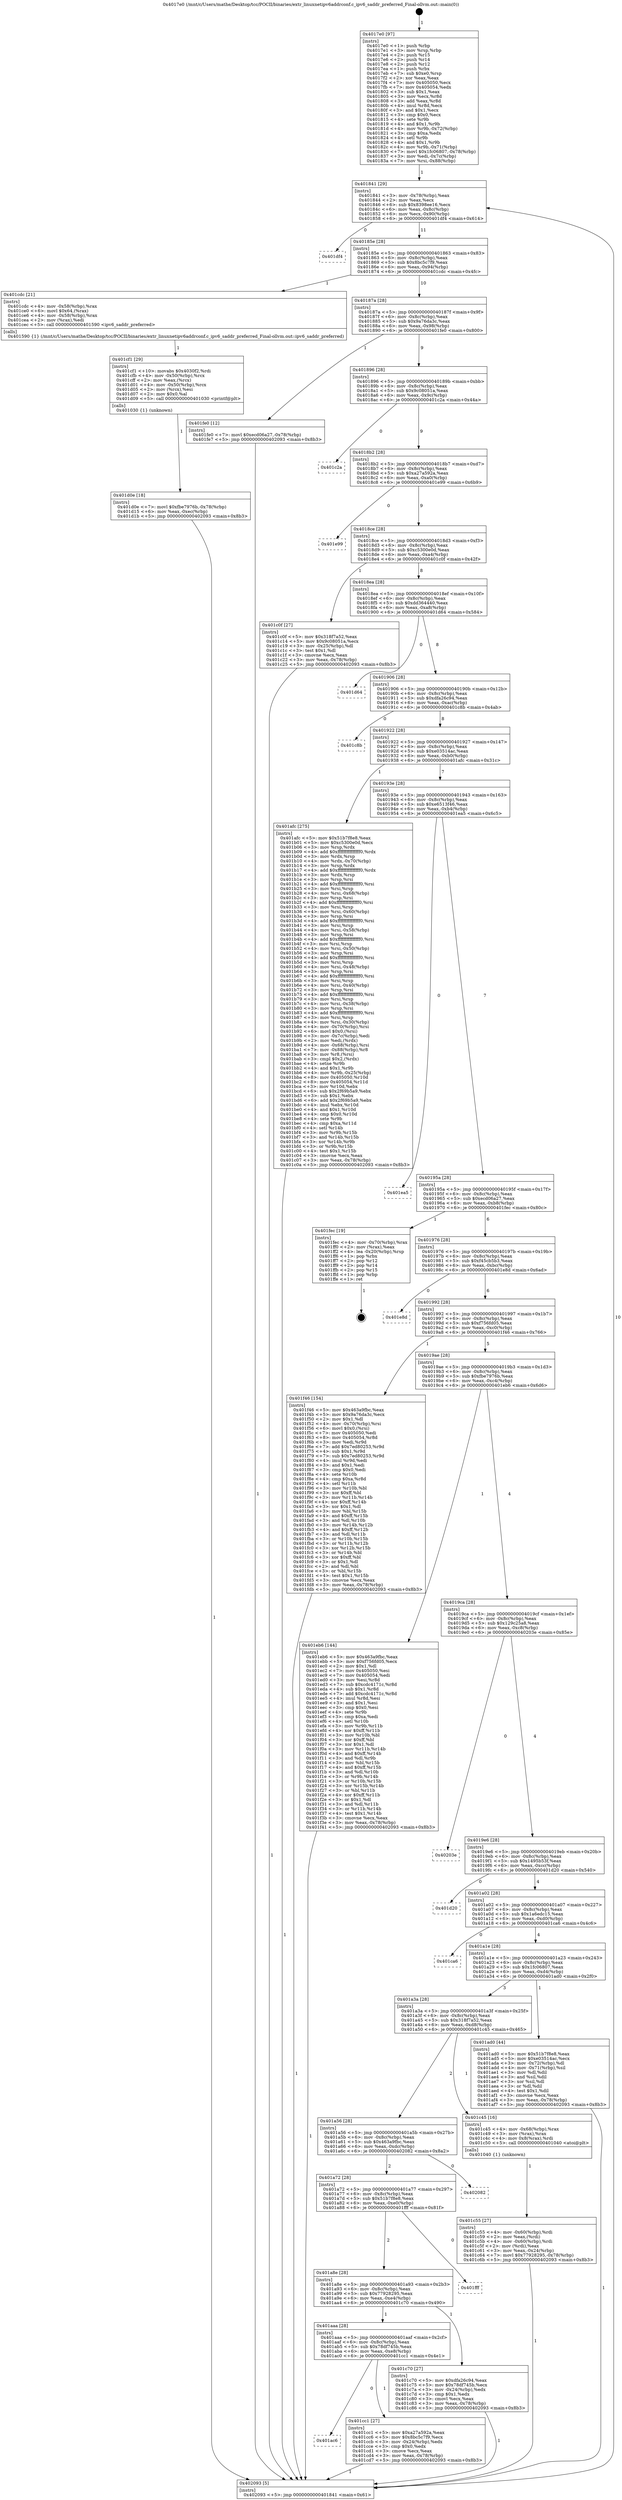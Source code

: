 digraph "0x4017e0" {
  label = "0x4017e0 (/mnt/c/Users/mathe/Desktop/tcc/POCII/binaries/extr_linuxnetipv6addrconf.c_ipv6_saddr_preferred_Final-ollvm.out::main(0))"
  labelloc = "t"
  node[shape=record]

  Entry [label="",width=0.3,height=0.3,shape=circle,fillcolor=black,style=filled]
  "0x401841" [label="{
     0x401841 [29]\l
     | [instrs]\l
     &nbsp;&nbsp;0x401841 \<+3\>: mov -0x78(%rbp),%eax\l
     &nbsp;&nbsp;0x401844 \<+2\>: mov %eax,%ecx\l
     &nbsp;&nbsp;0x401846 \<+6\>: sub $0x8398ee16,%ecx\l
     &nbsp;&nbsp;0x40184c \<+6\>: mov %eax,-0x8c(%rbp)\l
     &nbsp;&nbsp;0x401852 \<+6\>: mov %ecx,-0x90(%rbp)\l
     &nbsp;&nbsp;0x401858 \<+6\>: je 0000000000401df4 \<main+0x614\>\l
  }"]
  "0x401df4" [label="{
     0x401df4\l
  }", style=dashed]
  "0x40185e" [label="{
     0x40185e [28]\l
     | [instrs]\l
     &nbsp;&nbsp;0x40185e \<+5\>: jmp 0000000000401863 \<main+0x83\>\l
     &nbsp;&nbsp;0x401863 \<+6\>: mov -0x8c(%rbp),%eax\l
     &nbsp;&nbsp;0x401869 \<+5\>: sub $0x8bc5c7f9,%eax\l
     &nbsp;&nbsp;0x40186e \<+6\>: mov %eax,-0x94(%rbp)\l
     &nbsp;&nbsp;0x401874 \<+6\>: je 0000000000401cdc \<main+0x4fc\>\l
  }"]
  Exit [label="",width=0.3,height=0.3,shape=circle,fillcolor=black,style=filled,peripheries=2]
  "0x401cdc" [label="{
     0x401cdc [21]\l
     | [instrs]\l
     &nbsp;&nbsp;0x401cdc \<+4\>: mov -0x58(%rbp),%rax\l
     &nbsp;&nbsp;0x401ce0 \<+6\>: movl $0x64,(%rax)\l
     &nbsp;&nbsp;0x401ce6 \<+4\>: mov -0x58(%rbp),%rax\l
     &nbsp;&nbsp;0x401cea \<+2\>: mov (%rax),%edi\l
     &nbsp;&nbsp;0x401cec \<+5\>: call 0000000000401590 \<ipv6_saddr_preferred\>\l
     | [calls]\l
     &nbsp;&nbsp;0x401590 \{1\} (/mnt/c/Users/mathe/Desktop/tcc/POCII/binaries/extr_linuxnetipv6addrconf.c_ipv6_saddr_preferred_Final-ollvm.out::ipv6_saddr_preferred)\l
  }"]
  "0x40187a" [label="{
     0x40187a [28]\l
     | [instrs]\l
     &nbsp;&nbsp;0x40187a \<+5\>: jmp 000000000040187f \<main+0x9f\>\l
     &nbsp;&nbsp;0x40187f \<+6\>: mov -0x8c(%rbp),%eax\l
     &nbsp;&nbsp;0x401885 \<+5\>: sub $0x9a76da3c,%eax\l
     &nbsp;&nbsp;0x40188a \<+6\>: mov %eax,-0x98(%rbp)\l
     &nbsp;&nbsp;0x401890 \<+6\>: je 0000000000401fe0 \<main+0x800\>\l
  }"]
  "0x401d0e" [label="{
     0x401d0e [18]\l
     | [instrs]\l
     &nbsp;&nbsp;0x401d0e \<+7\>: movl $0xfbe7976b,-0x78(%rbp)\l
     &nbsp;&nbsp;0x401d15 \<+6\>: mov %eax,-0xec(%rbp)\l
     &nbsp;&nbsp;0x401d1b \<+5\>: jmp 0000000000402093 \<main+0x8b3\>\l
  }"]
  "0x401fe0" [label="{
     0x401fe0 [12]\l
     | [instrs]\l
     &nbsp;&nbsp;0x401fe0 \<+7\>: movl $0xecd06a27,-0x78(%rbp)\l
     &nbsp;&nbsp;0x401fe7 \<+5\>: jmp 0000000000402093 \<main+0x8b3\>\l
  }"]
  "0x401896" [label="{
     0x401896 [28]\l
     | [instrs]\l
     &nbsp;&nbsp;0x401896 \<+5\>: jmp 000000000040189b \<main+0xbb\>\l
     &nbsp;&nbsp;0x40189b \<+6\>: mov -0x8c(%rbp),%eax\l
     &nbsp;&nbsp;0x4018a1 \<+5\>: sub $0x9c08051a,%eax\l
     &nbsp;&nbsp;0x4018a6 \<+6\>: mov %eax,-0x9c(%rbp)\l
     &nbsp;&nbsp;0x4018ac \<+6\>: je 0000000000401c2a \<main+0x44a\>\l
  }"]
  "0x401cf1" [label="{
     0x401cf1 [29]\l
     | [instrs]\l
     &nbsp;&nbsp;0x401cf1 \<+10\>: movabs $0x4030f2,%rdi\l
     &nbsp;&nbsp;0x401cfb \<+4\>: mov -0x50(%rbp),%rcx\l
     &nbsp;&nbsp;0x401cff \<+2\>: mov %eax,(%rcx)\l
     &nbsp;&nbsp;0x401d01 \<+4\>: mov -0x50(%rbp),%rcx\l
     &nbsp;&nbsp;0x401d05 \<+2\>: mov (%rcx),%esi\l
     &nbsp;&nbsp;0x401d07 \<+2\>: mov $0x0,%al\l
     &nbsp;&nbsp;0x401d09 \<+5\>: call 0000000000401030 \<printf@plt\>\l
     | [calls]\l
     &nbsp;&nbsp;0x401030 \{1\} (unknown)\l
  }"]
  "0x401c2a" [label="{
     0x401c2a\l
  }", style=dashed]
  "0x4018b2" [label="{
     0x4018b2 [28]\l
     | [instrs]\l
     &nbsp;&nbsp;0x4018b2 \<+5\>: jmp 00000000004018b7 \<main+0xd7\>\l
     &nbsp;&nbsp;0x4018b7 \<+6\>: mov -0x8c(%rbp),%eax\l
     &nbsp;&nbsp;0x4018bd \<+5\>: sub $0xa27a592a,%eax\l
     &nbsp;&nbsp;0x4018c2 \<+6\>: mov %eax,-0xa0(%rbp)\l
     &nbsp;&nbsp;0x4018c8 \<+6\>: je 0000000000401e99 \<main+0x6b9\>\l
  }"]
  "0x401ac6" [label="{
     0x401ac6\l
  }", style=dashed]
  "0x401e99" [label="{
     0x401e99\l
  }", style=dashed]
  "0x4018ce" [label="{
     0x4018ce [28]\l
     | [instrs]\l
     &nbsp;&nbsp;0x4018ce \<+5\>: jmp 00000000004018d3 \<main+0xf3\>\l
     &nbsp;&nbsp;0x4018d3 \<+6\>: mov -0x8c(%rbp),%eax\l
     &nbsp;&nbsp;0x4018d9 \<+5\>: sub $0xc5300e0d,%eax\l
     &nbsp;&nbsp;0x4018de \<+6\>: mov %eax,-0xa4(%rbp)\l
     &nbsp;&nbsp;0x4018e4 \<+6\>: je 0000000000401c0f \<main+0x42f\>\l
  }"]
  "0x401cc1" [label="{
     0x401cc1 [27]\l
     | [instrs]\l
     &nbsp;&nbsp;0x401cc1 \<+5\>: mov $0xa27a592a,%eax\l
     &nbsp;&nbsp;0x401cc6 \<+5\>: mov $0x8bc5c7f9,%ecx\l
     &nbsp;&nbsp;0x401ccb \<+3\>: mov -0x24(%rbp),%edx\l
     &nbsp;&nbsp;0x401cce \<+3\>: cmp $0x0,%edx\l
     &nbsp;&nbsp;0x401cd1 \<+3\>: cmove %ecx,%eax\l
     &nbsp;&nbsp;0x401cd4 \<+3\>: mov %eax,-0x78(%rbp)\l
     &nbsp;&nbsp;0x401cd7 \<+5\>: jmp 0000000000402093 \<main+0x8b3\>\l
  }"]
  "0x401c0f" [label="{
     0x401c0f [27]\l
     | [instrs]\l
     &nbsp;&nbsp;0x401c0f \<+5\>: mov $0x318f7a52,%eax\l
     &nbsp;&nbsp;0x401c14 \<+5\>: mov $0x9c08051a,%ecx\l
     &nbsp;&nbsp;0x401c19 \<+3\>: mov -0x25(%rbp),%dl\l
     &nbsp;&nbsp;0x401c1c \<+3\>: test $0x1,%dl\l
     &nbsp;&nbsp;0x401c1f \<+3\>: cmovne %ecx,%eax\l
     &nbsp;&nbsp;0x401c22 \<+3\>: mov %eax,-0x78(%rbp)\l
     &nbsp;&nbsp;0x401c25 \<+5\>: jmp 0000000000402093 \<main+0x8b3\>\l
  }"]
  "0x4018ea" [label="{
     0x4018ea [28]\l
     | [instrs]\l
     &nbsp;&nbsp;0x4018ea \<+5\>: jmp 00000000004018ef \<main+0x10f\>\l
     &nbsp;&nbsp;0x4018ef \<+6\>: mov -0x8c(%rbp),%eax\l
     &nbsp;&nbsp;0x4018f5 \<+5\>: sub $0xdd364440,%eax\l
     &nbsp;&nbsp;0x4018fa \<+6\>: mov %eax,-0xa8(%rbp)\l
     &nbsp;&nbsp;0x401900 \<+6\>: je 0000000000401d64 \<main+0x584\>\l
  }"]
  "0x401aaa" [label="{
     0x401aaa [28]\l
     | [instrs]\l
     &nbsp;&nbsp;0x401aaa \<+5\>: jmp 0000000000401aaf \<main+0x2cf\>\l
     &nbsp;&nbsp;0x401aaf \<+6\>: mov -0x8c(%rbp),%eax\l
     &nbsp;&nbsp;0x401ab5 \<+5\>: sub $0x78df745b,%eax\l
     &nbsp;&nbsp;0x401aba \<+6\>: mov %eax,-0xe8(%rbp)\l
     &nbsp;&nbsp;0x401ac0 \<+6\>: je 0000000000401cc1 \<main+0x4e1\>\l
  }"]
  "0x401d64" [label="{
     0x401d64\l
  }", style=dashed]
  "0x401906" [label="{
     0x401906 [28]\l
     | [instrs]\l
     &nbsp;&nbsp;0x401906 \<+5\>: jmp 000000000040190b \<main+0x12b\>\l
     &nbsp;&nbsp;0x40190b \<+6\>: mov -0x8c(%rbp),%eax\l
     &nbsp;&nbsp;0x401911 \<+5\>: sub $0xdfa26c94,%eax\l
     &nbsp;&nbsp;0x401916 \<+6\>: mov %eax,-0xac(%rbp)\l
     &nbsp;&nbsp;0x40191c \<+6\>: je 0000000000401c8b \<main+0x4ab\>\l
  }"]
  "0x401c70" [label="{
     0x401c70 [27]\l
     | [instrs]\l
     &nbsp;&nbsp;0x401c70 \<+5\>: mov $0xdfa26c94,%eax\l
     &nbsp;&nbsp;0x401c75 \<+5\>: mov $0x78df745b,%ecx\l
     &nbsp;&nbsp;0x401c7a \<+3\>: mov -0x24(%rbp),%edx\l
     &nbsp;&nbsp;0x401c7d \<+3\>: cmp $0x1,%edx\l
     &nbsp;&nbsp;0x401c80 \<+3\>: cmovl %ecx,%eax\l
     &nbsp;&nbsp;0x401c83 \<+3\>: mov %eax,-0x78(%rbp)\l
     &nbsp;&nbsp;0x401c86 \<+5\>: jmp 0000000000402093 \<main+0x8b3\>\l
  }"]
  "0x401c8b" [label="{
     0x401c8b\l
  }", style=dashed]
  "0x401922" [label="{
     0x401922 [28]\l
     | [instrs]\l
     &nbsp;&nbsp;0x401922 \<+5\>: jmp 0000000000401927 \<main+0x147\>\l
     &nbsp;&nbsp;0x401927 \<+6\>: mov -0x8c(%rbp),%eax\l
     &nbsp;&nbsp;0x40192d \<+5\>: sub $0xe03514ac,%eax\l
     &nbsp;&nbsp;0x401932 \<+6\>: mov %eax,-0xb0(%rbp)\l
     &nbsp;&nbsp;0x401938 \<+6\>: je 0000000000401afc \<main+0x31c\>\l
  }"]
  "0x401a8e" [label="{
     0x401a8e [28]\l
     | [instrs]\l
     &nbsp;&nbsp;0x401a8e \<+5\>: jmp 0000000000401a93 \<main+0x2b3\>\l
     &nbsp;&nbsp;0x401a93 \<+6\>: mov -0x8c(%rbp),%eax\l
     &nbsp;&nbsp;0x401a99 \<+5\>: sub $0x77928295,%eax\l
     &nbsp;&nbsp;0x401a9e \<+6\>: mov %eax,-0xe4(%rbp)\l
     &nbsp;&nbsp;0x401aa4 \<+6\>: je 0000000000401c70 \<main+0x490\>\l
  }"]
  "0x401afc" [label="{
     0x401afc [275]\l
     | [instrs]\l
     &nbsp;&nbsp;0x401afc \<+5\>: mov $0x51b7f8e8,%eax\l
     &nbsp;&nbsp;0x401b01 \<+5\>: mov $0xc5300e0d,%ecx\l
     &nbsp;&nbsp;0x401b06 \<+3\>: mov %rsp,%rdx\l
     &nbsp;&nbsp;0x401b09 \<+4\>: add $0xfffffffffffffff0,%rdx\l
     &nbsp;&nbsp;0x401b0d \<+3\>: mov %rdx,%rsp\l
     &nbsp;&nbsp;0x401b10 \<+4\>: mov %rdx,-0x70(%rbp)\l
     &nbsp;&nbsp;0x401b14 \<+3\>: mov %rsp,%rdx\l
     &nbsp;&nbsp;0x401b17 \<+4\>: add $0xfffffffffffffff0,%rdx\l
     &nbsp;&nbsp;0x401b1b \<+3\>: mov %rdx,%rsp\l
     &nbsp;&nbsp;0x401b1e \<+3\>: mov %rsp,%rsi\l
     &nbsp;&nbsp;0x401b21 \<+4\>: add $0xfffffffffffffff0,%rsi\l
     &nbsp;&nbsp;0x401b25 \<+3\>: mov %rsi,%rsp\l
     &nbsp;&nbsp;0x401b28 \<+4\>: mov %rsi,-0x68(%rbp)\l
     &nbsp;&nbsp;0x401b2c \<+3\>: mov %rsp,%rsi\l
     &nbsp;&nbsp;0x401b2f \<+4\>: add $0xfffffffffffffff0,%rsi\l
     &nbsp;&nbsp;0x401b33 \<+3\>: mov %rsi,%rsp\l
     &nbsp;&nbsp;0x401b36 \<+4\>: mov %rsi,-0x60(%rbp)\l
     &nbsp;&nbsp;0x401b3a \<+3\>: mov %rsp,%rsi\l
     &nbsp;&nbsp;0x401b3d \<+4\>: add $0xfffffffffffffff0,%rsi\l
     &nbsp;&nbsp;0x401b41 \<+3\>: mov %rsi,%rsp\l
     &nbsp;&nbsp;0x401b44 \<+4\>: mov %rsi,-0x58(%rbp)\l
     &nbsp;&nbsp;0x401b48 \<+3\>: mov %rsp,%rsi\l
     &nbsp;&nbsp;0x401b4b \<+4\>: add $0xfffffffffffffff0,%rsi\l
     &nbsp;&nbsp;0x401b4f \<+3\>: mov %rsi,%rsp\l
     &nbsp;&nbsp;0x401b52 \<+4\>: mov %rsi,-0x50(%rbp)\l
     &nbsp;&nbsp;0x401b56 \<+3\>: mov %rsp,%rsi\l
     &nbsp;&nbsp;0x401b59 \<+4\>: add $0xfffffffffffffff0,%rsi\l
     &nbsp;&nbsp;0x401b5d \<+3\>: mov %rsi,%rsp\l
     &nbsp;&nbsp;0x401b60 \<+4\>: mov %rsi,-0x48(%rbp)\l
     &nbsp;&nbsp;0x401b64 \<+3\>: mov %rsp,%rsi\l
     &nbsp;&nbsp;0x401b67 \<+4\>: add $0xfffffffffffffff0,%rsi\l
     &nbsp;&nbsp;0x401b6b \<+3\>: mov %rsi,%rsp\l
     &nbsp;&nbsp;0x401b6e \<+4\>: mov %rsi,-0x40(%rbp)\l
     &nbsp;&nbsp;0x401b72 \<+3\>: mov %rsp,%rsi\l
     &nbsp;&nbsp;0x401b75 \<+4\>: add $0xfffffffffffffff0,%rsi\l
     &nbsp;&nbsp;0x401b79 \<+3\>: mov %rsi,%rsp\l
     &nbsp;&nbsp;0x401b7c \<+4\>: mov %rsi,-0x38(%rbp)\l
     &nbsp;&nbsp;0x401b80 \<+3\>: mov %rsp,%rsi\l
     &nbsp;&nbsp;0x401b83 \<+4\>: add $0xfffffffffffffff0,%rsi\l
     &nbsp;&nbsp;0x401b87 \<+3\>: mov %rsi,%rsp\l
     &nbsp;&nbsp;0x401b8a \<+4\>: mov %rsi,-0x30(%rbp)\l
     &nbsp;&nbsp;0x401b8e \<+4\>: mov -0x70(%rbp),%rsi\l
     &nbsp;&nbsp;0x401b92 \<+6\>: movl $0x0,(%rsi)\l
     &nbsp;&nbsp;0x401b98 \<+3\>: mov -0x7c(%rbp),%edi\l
     &nbsp;&nbsp;0x401b9b \<+2\>: mov %edi,(%rdx)\l
     &nbsp;&nbsp;0x401b9d \<+4\>: mov -0x68(%rbp),%rsi\l
     &nbsp;&nbsp;0x401ba1 \<+7\>: mov -0x88(%rbp),%r8\l
     &nbsp;&nbsp;0x401ba8 \<+3\>: mov %r8,(%rsi)\l
     &nbsp;&nbsp;0x401bab \<+3\>: cmpl $0x2,(%rdx)\l
     &nbsp;&nbsp;0x401bae \<+4\>: setne %r9b\l
     &nbsp;&nbsp;0x401bb2 \<+4\>: and $0x1,%r9b\l
     &nbsp;&nbsp;0x401bb6 \<+4\>: mov %r9b,-0x25(%rbp)\l
     &nbsp;&nbsp;0x401bba \<+8\>: mov 0x405050,%r10d\l
     &nbsp;&nbsp;0x401bc2 \<+8\>: mov 0x405054,%r11d\l
     &nbsp;&nbsp;0x401bca \<+3\>: mov %r10d,%ebx\l
     &nbsp;&nbsp;0x401bcd \<+6\>: sub $0x2f69b5a9,%ebx\l
     &nbsp;&nbsp;0x401bd3 \<+3\>: sub $0x1,%ebx\l
     &nbsp;&nbsp;0x401bd6 \<+6\>: add $0x2f69b5a9,%ebx\l
     &nbsp;&nbsp;0x401bdc \<+4\>: imul %ebx,%r10d\l
     &nbsp;&nbsp;0x401be0 \<+4\>: and $0x1,%r10d\l
     &nbsp;&nbsp;0x401be4 \<+4\>: cmp $0x0,%r10d\l
     &nbsp;&nbsp;0x401be8 \<+4\>: sete %r9b\l
     &nbsp;&nbsp;0x401bec \<+4\>: cmp $0xa,%r11d\l
     &nbsp;&nbsp;0x401bf0 \<+4\>: setl %r14b\l
     &nbsp;&nbsp;0x401bf4 \<+3\>: mov %r9b,%r15b\l
     &nbsp;&nbsp;0x401bf7 \<+3\>: and %r14b,%r15b\l
     &nbsp;&nbsp;0x401bfa \<+3\>: xor %r14b,%r9b\l
     &nbsp;&nbsp;0x401bfd \<+3\>: or %r9b,%r15b\l
     &nbsp;&nbsp;0x401c00 \<+4\>: test $0x1,%r15b\l
     &nbsp;&nbsp;0x401c04 \<+3\>: cmovne %ecx,%eax\l
     &nbsp;&nbsp;0x401c07 \<+3\>: mov %eax,-0x78(%rbp)\l
     &nbsp;&nbsp;0x401c0a \<+5\>: jmp 0000000000402093 \<main+0x8b3\>\l
  }"]
  "0x40193e" [label="{
     0x40193e [28]\l
     | [instrs]\l
     &nbsp;&nbsp;0x40193e \<+5\>: jmp 0000000000401943 \<main+0x163\>\l
     &nbsp;&nbsp;0x401943 \<+6\>: mov -0x8c(%rbp),%eax\l
     &nbsp;&nbsp;0x401949 \<+5\>: sub $0xe6513f46,%eax\l
     &nbsp;&nbsp;0x40194e \<+6\>: mov %eax,-0xb4(%rbp)\l
     &nbsp;&nbsp;0x401954 \<+6\>: je 0000000000401ea5 \<main+0x6c5\>\l
  }"]
  "0x401fff" [label="{
     0x401fff\l
  }", style=dashed]
  "0x401ea5" [label="{
     0x401ea5\l
  }", style=dashed]
  "0x40195a" [label="{
     0x40195a [28]\l
     | [instrs]\l
     &nbsp;&nbsp;0x40195a \<+5\>: jmp 000000000040195f \<main+0x17f\>\l
     &nbsp;&nbsp;0x40195f \<+6\>: mov -0x8c(%rbp),%eax\l
     &nbsp;&nbsp;0x401965 \<+5\>: sub $0xecd06a27,%eax\l
     &nbsp;&nbsp;0x40196a \<+6\>: mov %eax,-0xb8(%rbp)\l
     &nbsp;&nbsp;0x401970 \<+6\>: je 0000000000401fec \<main+0x80c\>\l
  }"]
  "0x401a72" [label="{
     0x401a72 [28]\l
     | [instrs]\l
     &nbsp;&nbsp;0x401a72 \<+5\>: jmp 0000000000401a77 \<main+0x297\>\l
     &nbsp;&nbsp;0x401a77 \<+6\>: mov -0x8c(%rbp),%eax\l
     &nbsp;&nbsp;0x401a7d \<+5\>: sub $0x51b7f8e8,%eax\l
     &nbsp;&nbsp;0x401a82 \<+6\>: mov %eax,-0xe0(%rbp)\l
     &nbsp;&nbsp;0x401a88 \<+6\>: je 0000000000401fff \<main+0x81f\>\l
  }"]
  "0x401fec" [label="{
     0x401fec [19]\l
     | [instrs]\l
     &nbsp;&nbsp;0x401fec \<+4\>: mov -0x70(%rbp),%rax\l
     &nbsp;&nbsp;0x401ff0 \<+2\>: mov (%rax),%eax\l
     &nbsp;&nbsp;0x401ff2 \<+4\>: lea -0x20(%rbp),%rsp\l
     &nbsp;&nbsp;0x401ff6 \<+1\>: pop %rbx\l
     &nbsp;&nbsp;0x401ff7 \<+2\>: pop %r12\l
     &nbsp;&nbsp;0x401ff9 \<+2\>: pop %r14\l
     &nbsp;&nbsp;0x401ffb \<+2\>: pop %r15\l
     &nbsp;&nbsp;0x401ffd \<+1\>: pop %rbp\l
     &nbsp;&nbsp;0x401ffe \<+1\>: ret\l
  }"]
  "0x401976" [label="{
     0x401976 [28]\l
     | [instrs]\l
     &nbsp;&nbsp;0x401976 \<+5\>: jmp 000000000040197b \<main+0x19b\>\l
     &nbsp;&nbsp;0x40197b \<+6\>: mov -0x8c(%rbp),%eax\l
     &nbsp;&nbsp;0x401981 \<+5\>: sub $0xf45cb5b3,%eax\l
     &nbsp;&nbsp;0x401986 \<+6\>: mov %eax,-0xbc(%rbp)\l
     &nbsp;&nbsp;0x40198c \<+6\>: je 0000000000401e8d \<main+0x6ad\>\l
  }"]
  "0x402082" [label="{
     0x402082\l
  }", style=dashed]
  "0x401e8d" [label="{
     0x401e8d\l
  }", style=dashed]
  "0x401992" [label="{
     0x401992 [28]\l
     | [instrs]\l
     &nbsp;&nbsp;0x401992 \<+5\>: jmp 0000000000401997 \<main+0x1b7\>\l
     &nbsp;&nbsp;0x401997 \<+6\>: mov -0x8c(%rbp),%eax\l
     &nbsp;&nbsp;0x40199d \<+5\>: sub $0xf756fd05,%eax\l
     &nbsp;&nbsp;0x4019a2 \<+6\>: mov %eax,-0xc0(%rbp)\l
     &nbsp;&nbsp;0x4019a8 \<+6\>: je 0000000000401f46 \<main+0x766\>\l
  }"]
  "0x401c55" [label="{
     0x401c55 [27]\l
     | [instrs]\l
     &nbsp;&nbsp;0x401c55 \<+4\>: mov -0x60(%rbp),%rdi\l
     &nbsp;&nbsp;0x401c59 \<+2\>: mov %eax,(%rdi)\l
     &nbsp;&nbsp;0x401c5b \<+4\>: mov -0x60(%rbp),%rdi\l
     &nbsp;&nbsp;0x401c5f \<+2\>: mov (%rdi),%eax\l
     &nbsp;&nbsp;0x401c61 \<+3\>: mov %eax,-0x24(%rbp)\l
     &nbsp;&nbsp;0x401c64 \<+7\>: movl $0x77928295,-0x78(%rbp)\l
     &nbsp;&nbsp;0x401c6b \<+5\>: jmp 0000000000402093 \<main+0x8b3\>\l
  }"]
  "0x401f46" [label="{
     0x401f46 [154]\l
     | [instrs]\l
     &nbsp;&nbsp;0x401f46 \<+5\>: mov $0x463a9fbc,%eax\l
     &nbsp;&nbsp;0x401f4b \<+5\>: mov $0x9a76da3c,%ecx\l
     &nbsp;&nbsp;0x401f50 \<+2\>: mov $0x1,%dl\l
     &nbsp;&nbsp;0x401f52 \<+4\>: mov -0x70(%rbp),%rsi\l
     &nbsp;&nbsp;0x401f56 \<+6\>: movl $0x0,(%rsi)\l
     &nbsp;&nbsp;0x401f5c \<+7\>: mov 0x405050,%edi\l
     &nbsp;&nbsp;0x401f63 \<+8\>: mov 0x405054,%r8d\l
     &nbsp;&nbsp;0x401f6b \<+3\>: mov %edi,%r9d\l
     &nbsp;&nbsp;0x401f6e \<+7\>: add $0x7ed80253,%r9d\l
     &nbsp;&nbsp;0x401f75 \<+4\>: sub $0x1,%r9d\l
     &nbsp;&nbsp;0x401f79 \<+7\>: sub $0x7ed80253,%r9d\l
     &nbsp;&nbsp;0x401f80 \<+4\>: imul %r9d,%edi\l
     &nbsp;&nbsp;0x401f84 \<+3\>: and $0x1,%edi\l
     &nbsp;&nbsp;0x401f87 \<+3\>: cmp $0x0,%edi\l
     &nbsp;&nbsp;0x401f8a \<+4\>: sete %r10b\l
     &nbsp;&nbsp;0x401f8e \<+4\>: cmp $0xa,%r8d\l
     &nbsp;&nbsp;0x401f92 \<+4\>: setl %r11b\l
     &nbsp;&nbsp;0x401f96 \<+3\>: mov %r10b,%bl\l
     &nbsp;&nbsp;0x401f99 \<+3\>: xor $0xff,%bl\l
     &nbsp;&nbsp;0x401f9c \<+3\>: mov %r11b,%r14b\l
     &nbsp;&nbsp;0x401f9f \<+4\>: xor $0xff,%r14b\l
     &nbsp;&nbsp;0x401fa3 \<+3\>: xor $0x1,%dl\l
     &nbsp;&nbsp;0x401fa6 \<+3\>: mov %bl,%r15b\l
     &nbsp;&nbsp;0x401fa9 \<+4\>: and $0xff,%r15b\l
     &nbsp;&nbsp;0x401fad \<+3\>: and %dl,%r10b\l
     &nbsp;&nbsp;0x401fb0 \<+3\>: mov %r14b,%r12b\l
     &nbsp;&nbsp;0x401fb3 \<+4\>: and $0xff,%r12b\l
     &nbsp;&nbsp;0x401fb7 \<+3\>: and %dl,%r11b\l
     &nbsp;&nbsp;0x401fba \<+3\>: or %r10b,%r15b\l
     &nbsp;&nbsp;0x401fbd \<+3\>: or %r11b,%r12b\l
     &nbsp;&nbsp;0x401fc0 \<+3\>: xor %r12b,%r15b\l
     &nbsp;&nbsp;0x401fc3 \<+3\>: or %r14b,%bl\l
     &nbsp;&nbsp;0x401fc6 \<+3\>: xor $0xff,%bl\l
     &nbsp;&nbsp;0x401fc9 \<+3\>: or $0x1,%dl\l
     &nbsp;&nbsp;0x401fcc \<+2\>: and %dl,%bl\l
     &nbsp;&nbsp;0x401fce \<+3\>: or %bl,%r15b\l
     &nbsp;&nbsp;0x401fd1 \<+4\>: test $0x1,%r15b\l
     &nbsp;&nbsp;0x401fd5 \<+3\>: cmovne %ecx,%eax\l
     &nbsp;&nbsp;0x401fd8 \<+3\>: mov %eax,-0x78(%rbp)\l
     &nbsp;&nbsp;0x401fdb \<+5\>: jmp 0000000000402093 \<main+0x8b3\>\l
  }"]
  "0x4019ae" [label="{
     0x4019ae [28]\l
     | [instrs]\l
     &nbsp;&nbsp;0x4019ae \<+5\>: jmp 00000000004019b3 \<main+0x1d3\>\l
     &nbsp;&nbsp;0x4019b3 \<+6\>: mov -0x8c(%rbp),%eax\l
     &nbsp;&nbsp;0x4019b9 \<+5\>: sub $0xfbe7976b,%eax\l
     &nbsp;&nbsp;0x4019be \<+6\>: mov %eax,-0xc4(%rbp)\l
     &nbsp;&nbsp;0x4019c4 \<+6\>: je 0000000000401eb6 \<main+0x6d6\>\l
  }"]
  "0x401a56" [label="{
     0x401a56 [28]\l
     | [instrs]\l
     &nbsp;&nbsp;0x401a56 \<+5\>: jmp 0000000000401a5b \<main+0x27b\>\l
     &nbsp;&nbsp;0x401a5b \<+6\>: mov -0x8c(%rbp),%eax\l
     &nbsp;&nbsp;0x401a61 \<+5\>: sub $0x463a9fbc,%eax\l
     &nbsp;&nbsp;0x401a66 \<+6\>: mov %eax,-0xdc(%rbp)\l
     &nbsp;&nbsp;0x401a6c \<+6\>: je 0000000000402082 \<main+0x8a2\>\l
  }"]
  "0x401eb6" [label="{
     0x401eb6 [144]\l
     | [instrs]\l
     &nbsp;&nbsp;0x401eb6 \<+5\>: mov $0x463a9fbc,%eax\l
     &nbsp;&nbsp;0x401ebb \<+5\>: mov $0xf756fd05,%ecx\l
     &nbsp;&nbsp;0x401ec0 \<+2\>: mov $0x1,%dl\l
     &nbsp;&nbsp;0x401ec2 \<+7\>: mov 0x405050,%esi\l
     &nbsp;&nbsp;0x401ec9 \<+7\>: mov 0x405054,%edi\l
     &nbsp;&nbsp;0x401ed0 \<+3\>: mov %esi,%r8d\l
     &nbsp;&nbsp;0x401ed3 \<+7\>: sub $0xcdc4171c,%r8d\l
     &nbsp;&nbsp;0x401eda \<+4\>: sub $0x1,%r8d\l
     &nbsp;&nbsp;0x401ede \<+7\>: add $0xcdc4171c,%r8d\l
     &nbsp;&nbsp;0x401ee5 \<+4\>: imul %r8d,%esi\l
     &nbsp;&nbsp;0x401ee9 \<+3\>: and $0x1,%esi\l
     &nbsp;&nbsp;0x401eec \<+3\>: cmp $0x0,%esi\l
     &nbsp;&nbsp;0x401eef \<+4\>: sete %r9b\l
     &nbsp;&nbsp;0x401ef3 \<+3\>: cmp $0xa,%edi\l
     &nbsp;&nbsp;0x401ef6 \<+4\>: setl %r10b\l
     &nbsp;&nbsp;0x401efa \<+3\>: mov %r9b,%r11b\l
     &nbsp;&nbsp;0x401efd \<+4\>: xor $0xff,%r11b\l
     &nbsp;&nbsp;0x401f01 \<+3\>: mov %r10b,%bl\l
     &nbsp;&nbsp;0x401f04 \<+3\>: xor $0xff,%bl\l
     &nbsp;&nbsp;0x401f07 \<+3\>: xor $0x1,%dl\l
     &nbsp;&nbsp;0x401f0a \<+3\>: mov %r11b,%r14b\l
     &nbsp;&nbsp;0x401f0d \<+4\>: and $0xff,%r14b\l
     &nbsp;&nbsp;0x401f11 \<+3\>: and %dl,%r9b\l
     &nbsp;&nbsp;0x401f14 \<+3\>: mov %bl,%r15b\l
     &nbsp;&nbsp;0x401f17 \<+4\>: and $0xff,%r15b\l
     &nbsp;&nbsp;0x401f1b \<+3\>: and %dl,%r10b\l
     &nbsp;&nbsp;0x401f1e \<+3\>: or %r9b,%r14b\l
     &nbsp;&nbsp;0x401f21 \<+3\>: or %r10b,%r15b\l
     &nbsp;&nbsp;0x401f24 \<+3\>: xor %r15b,%r14b\l
     &nbsp;&nbsp;0x401f27 \<+3\>: or %bl,%r11b\l
     &nbsp;&nbsp;0x401f2a \<+4\>: xor $0xff,%r11b\l
     &nbsp;&nbsp;0x401f2e \<+3\>: or $0x1,%dl\l
     &nbsp;&nbsp;0x401f31 \<+3\>: and %dl,%r11b\l
     &nbsp;&nbsp;0x401f34 \<+3\>: or %r11b,%r14b\l
     &nbsp;&nbsp;0x401f37 \<+4\>: test $0x1,%r14b\l
     &nbsp;&nbsp;0x401f3b \<+3\>: cmovne %ecx,%eax\l
     &nbsp;&nbsp;0x401f3e \<+3\>: mov %eax,-0x78(%rbp)\l
     &nbsp;&nbsp;0x401f41 \<+5\>: jmp 0000000000402093 \<main+0x8b3\>\l
  }"]
  "0x4019ca" [label="{
     0x4019ca [28]\l
     | [instrs]\l
     &nbsp;&nbsp;0x4019ca \<+5\>: jmp 00000000004019cf \<main+0x1ef\>\l
     &nbsp;&nbsp;0x4019cf \<+6\>: mov -0x8c(%rbp),%eax\l
     &nbsp;&nbsp;0x4019d5 \<+5\>: sub $0x129c25a8,%eax\l
     &nbsp;&nbsp;0x4019da \<+6\>: mov %eax,-0xc8(%rbp)\l
     &nbsp;&nbsp;0x4019e0 \<+6\>: je 000000000040203e \<main+0x85e\>\l
  }"]
  "0x401c45" [label="{
     0x401c45 [16]\l
     | [instrs]\l
     &nbsp;&nbsp;0x401c45 \<+4\>: mov -0x68(%rbp),%rax\l
     &nbsp;&nbsp;0x401c49 \<+3\>: mov (%rax),%rax\l
     &nbsp;&nbsp;0x401c4c \<+4\>: mov 0x8(%rax),%rdi\l
     &nbsp;&nbsp;0x401c50 \<+5\>: call 0000000000401040 \<atoi@plt\>\l
     | [calls]\l
     &nbsp;&nbsp;0x401040 \{1\} (unknown)\l
  }"]
  "0x40203e" [label="{
     0x40203e\l
  }", style=dashed]
  "0x4019e6" [label="{
     0x4019e6 [28]\l
     | [instrs]\l
     &nbsp;&nbsp;0x4019e6 \<+5\>: jmp 00000000004019eb \<main+0x20b\>\l
     &nbsp;&nbsp;0x4019eb \<+6\>: mov -0x8c(%rbp),%eax\l
     &nbsp;&nbsp;0x4019f1 \<+5\>: sub $0x1495b53f,%eax\l
     &nbsp;&nbsp;0x4019f6 \<+6\>: mov %eax,-0xcc(%rbp)\l
     &nbsp;&nbsp;0x4019fc \<+6\>: je 0000000000401d20 \<main+0x540\>\l
  }"]
  "0x4017e0" [label="{
     0x4017e0 [97]\l
     | [instrs]\l
     &nbsp;&nbsp;0x4017e0 \<+1\>: push %rbp\l
     &nbsp;&nbsp;0x4017e1 \<+3\>: mov %rsp,%rbp\l
     &nbsp;&nbsp;0x4017e4 \<+2\>: push %r15\l
     &nbsp;&nbsp;0x4017e6 \<+2\>: push %r14\l
     &nbsp;&nbsp;0x4017e8 \<+2\>: push %r12\l
     &nbsp;&nbsp;0x4017ea \<+1\>: push %rbx\l
     &nbsp;&nbsp;0x4017eb \<+7\>: sub $0xe0,%rsp\l
     &nbsp;&nbsp;0x4017f2 \<+2\>: xor %eax,%eax\l
     &nbsp;&nbsp;0x4017f4 \<+7\>: mov 0x405050,%ecx\l
     &nbsp;&nbsp;0x4017fb \<+7\>: mov 0x405054,%edx\l
     &nbsp;&nbsp;0x401802 \<+3\>: sub $0x1,%eax\l
     &nbsp;&nbsp;0x401805 \<+3\>: mov %ecx,%r8d\l
     &nbsp;&nbsp;0x401808 \<+3\>: add %eax,%r8d\l
     &nbsp;&nbsp;0x40180b \<+4\>: imul %r8d,%ecx\l
     &nbsp;&nbsp;0x40180f \<+3\>: and $0x1,%ecx\l
     &nbsp;&nbsp;0x401812 \<+3\>: cmp $0x0,%ecx\l
     &nbsp;&nbsp;0x401815 \<+4\>: sete %r9b\l
     &nbsp;&nbsp;0x401819 \<+4\>: and $0x1,%r9b\l
     &nbsp;&nbsp;0x40181d \<+4\>: mov %r9b,-0x72(%rbp)\l
     &nbsp;&nbsp;0x401821 \<+3\>: cmp $0xa,%edx\l
     &nbsp;&nbsp;0x401824 \<+4\>: setl %r9b\l
     &nbsp;&nbsp;0x401828 \<+4\>: and $0x1,%r9b\l
     &nbsp;&nbsp;0x40182c \<+4\>: mov %r9b,-0x71(%rbp)\l
     &nbsp;&nbsp;0x401830 \<+7\>: movl $0x1fc06807,-0x78(%rbp)\l
     &nbsp;&nbsp;0x401837 \<+3\>: mov %edi,-0x7c(%rbp)\l
     &nbsp;&nbsp;0x40183a \<+7\>: mov %rsi,-0x88(%rbp)\l
  }"]
  "0x401d20" [label="{
     0x401d20\l
  }", style=dashed]
  "0x401a02" [label="{
     0x401a02 [28]\l
     | [instrs]\l
     &nbsp;&nbsp;0x401a02 \<+5\>: jmp 0000000000401a07 \<main+0x227\>\l
     &nbsp;&nbsp;0x401a07 \<+6\>: mov -0x8c(%rbp),%eax\l
     &nbsp;&nbsp;0x401a0d \<+5\>: sub $0x1a6edc15,%eax\l
     &nbsp;&nbsp;0x401a12 \<+6\>: mov %eax,-0xd0(%rbp)\l
     &nbsp;&nbsp;0x401a18 \<+6\>: je 0000000000401ca6 \<main+0x4c6\>\l
  }"]
  "0x402093" [label="{
     0x402093 [5]\l
     | [instrs]\l
     &nbsp;&nbsp;0x402093 \<+5\>: jmp 0000000000401841 \<main+0x61\>\l
  }"]
  "0x401ca6" [label="{
     0x401ca6\l
  }", style=dashed]
  "0x401a1e" [label="{
     0x401a1e [28]\l
     | [instrs]\l
     &nbsp;&nbsp;0x401a1e \<+5\>: jmp 0000000000401a23 \<main+0x243\>\l
     &nbsp;&nbsp;0x401a23 \<+6\>: mov -0x8c(%rbp),%eax\l
     &nbsp;&nbsp;0x401a29 \<+5\>: sub $0x1fc06807,%eax\l
     &nbsp;&nbsp;0x401a2e \<+6\>: mov %eax,-0xd4(%rbp)\l
     &nbsp;&nbsp;0x401a34 \<+6\>: je 0000000000401ad0 \<main+0x2f0\>\l
  }"]
  "0x401a3a" [label="{
     0x401a3a [28]\l
     | [instrs]\l
     &nbsp;&nbsp;0x401a3a \<+5\>: jmp 0000000000401a3f \<main+0x25f\>\l
     &nbsp;&nbsp;0x401a3f \<+6\>: mov -0x8c(%rbp),%eax\l
     &nbsp;&nbsp;0x401a45 \<+5\>: sub $0x318f7a52,%eax\l
     &nbsp;&nbsp;0x401a4a \<+6\>: mov %eax,-0xd8(%rbp)\l
     &nbsp;&nbsp;0x401a50 \<+6\>: je 0000000000401c45 \<main+0x465\>\l
  }"]
  "0x401ad0" [label="{
     0x401ad0 [44]\l
     | [instrs]\l
     &nbsp;&nbsp;0x401ad0 \<+5\>: mov $0x51b7f8e8,%eax\l
     &nbsp;&nbsp;0x401ad5 \<+5\>: mov $0xe03514ac,%ecx\l
     &nbsp;&nbsp;0x401ada \<+3\>: mov -0x72(%rbp),%dl\l
     &nbsp;&nbsp;0x401add \<+4\>: mov -0x71(%rbp),%sil\l
     &nbsp;&nbsp;0x401ae1 \<+3\>: mov %dl,%dil\l
     &nbsp;&nbsp;0x401ae4 \<+3\>: and %sil,%dil\l
     &nbsp;&nbsp;0x401ae7 \<+3\>: xor %sil,%dl\l
     &nbsp;&nbsp;0x401aea \<+3\>: or %dl,%dil\l
     &nbsp;&nbsp;0x401aed \<+4\>: test $0x1,%dil\l
     &nbsp;&nbsp;0x401af1 \<+3\>: cmovne %ecx,%eax\l
     &nbsp;&nbsp;0x401af4 \<+3\>: mov %eax,-0x78(%rbp)\l
     &nbsp;&nbsp;0x401af7 \<+5\>: jmp 0000000000402093 \<main+0x8b3\>\l
  }"]
  Entry -> "0x4017e0" [label=" 1"]
  "0x401841" -> "0x401df4" [label=" 0"]
  "0x401841" -> "0x40185e" [label=" 11"]
  "0x401fec" -> Exit [label=" 1"]
  "0x40185e" -> "0x401cdc" [label=" 1"]
  "0x40185e" -> "0x40187a" [label=" 10"]
  "0x401fe0" -> "0x402093" [label=" 1"]
  "0x40187a" -> "0x401fe0" [label=" 1"]
  "0x40187a" -> "0x401896" [label=" 9"]
  "0x401f46" -> "0x402093" [label=" 1"]
  "0x401896" -> "0x401c2a" [label=" 0"]
  "0x401896" -> "0x4018b2" [label=" 9"]
  "0x401eb6" -> "0x402093" [label=" 1"]
  "0x4018b2" -> "0x401e99" [label=" 0"]
  "0x4018b2" -> "0x4018ce" [label=" 9"]
  "0x401d0e" -> "0x402093" [label=" 1"]
  "0x4018ce" -> "0x401c0f" [label=" 1"]
  "0x4018ce" -> "0x4018ea" [label=" 8"]
  "0x401cf1" -> "0x401d0e" [label=" 1"]
  "0x4018ea" -> "0x401d64" [label=" 0"]
  "0x4018ea" -> "0x401906" [label=" 8"]
  "0x401cc1" -> "0x402093" [label=" 1"]
  "0x401906" -> "0x401c8b" [label=" 0"]
  "0x401906" -> "0x401922" [label=" 8"]
  "0x401aaa" -> "0x401ac6" [label=" 0"]
  "0x401922" -> "0x401afc" [label=" 1"]
  "0x401922" -> "0x40193e" [label=" 7"]
  "0x401cdc" -> "0x401cf1" [label=" 1"]
  "0x40193e" -> "0x401ea5" [label=" 0"]
  "0x40193e" -> "0x40195a" [label=" 7"]
  "0x401c70" -> "0x402093" [label=" 1"]
  "0x40195a" -> "0x401fec" [label=" 1"]
  "0x40195a" -> "0x401976" [label=" 6"]
  "0x401a8e" -> "0x401c70" [label=" 1"]
  "0x401976" -> "0x401e8d" [label=" 0"]
  "0x401976" -> "0x401992" [label=" 6"]
  "0x401aaa" -> "0x401cc1" [label=" 1"]
  "0x401992" -> "0x401f46" [label=" 1"]
  "0x401992" -> "0x4019ae" [label=" 5"]
  "0x401a72" -> "0x401fff" [label=" 0"]
  "0x4019ae" -> "0x401eb6" [label=" 1"]
  "0x4019ae" -> "0x4019ca" [label=" 4"]
  "0x401a8e" -> "0x401aaa" [label=" 1"]
  "0x4019ca" -> "0x40203e" [label=" 0"]
  "0x4019ca" -> "0x4019e6" [label=" 4"]
  "0x401a56" -> "0x401a72" [label=" 2"]
  "0x4019e6" -> "0x401d20" [label=" 0"]
  "0x4019e6" -> "0x401a02" [label=" 4"]
  "0x401c55" -> "0x402093" [label=" 1"]
  "0x401a02" -> "0x401ca6" [label=" 0"]
  "0x401a02" -> "0x401a1e" [label=" 4"]
  "0x401c45" -> "0x401c55" [label=" 1"]
  "0x401a1e" -> "0x401ad0" [label=" 1"]
  "0x401a1e" -> "0x401a3a" [label=" 3"]
  "0x401ad0" -> "0x402093" [label=" 1"]
  "0x4017e0" -> "0x401841" [label=" 1"]
  "0x402093" -> "0x401841" [label=" 10"]
  "0x401a72" -> "0x401a8e" [label=" 2"]
  "0x401afc" -> "0x402093" [label=" 1"]
  "0x401c0f" -> "0x402093" [label=" 1"]
  "0x401a56" -> "0x402082" [label=" 0"]
  "0x401a3a" -> "0x401c45" [label=" 1"]
  "0x401a3a" -> "0x401a56" [label=" 2"]
}
